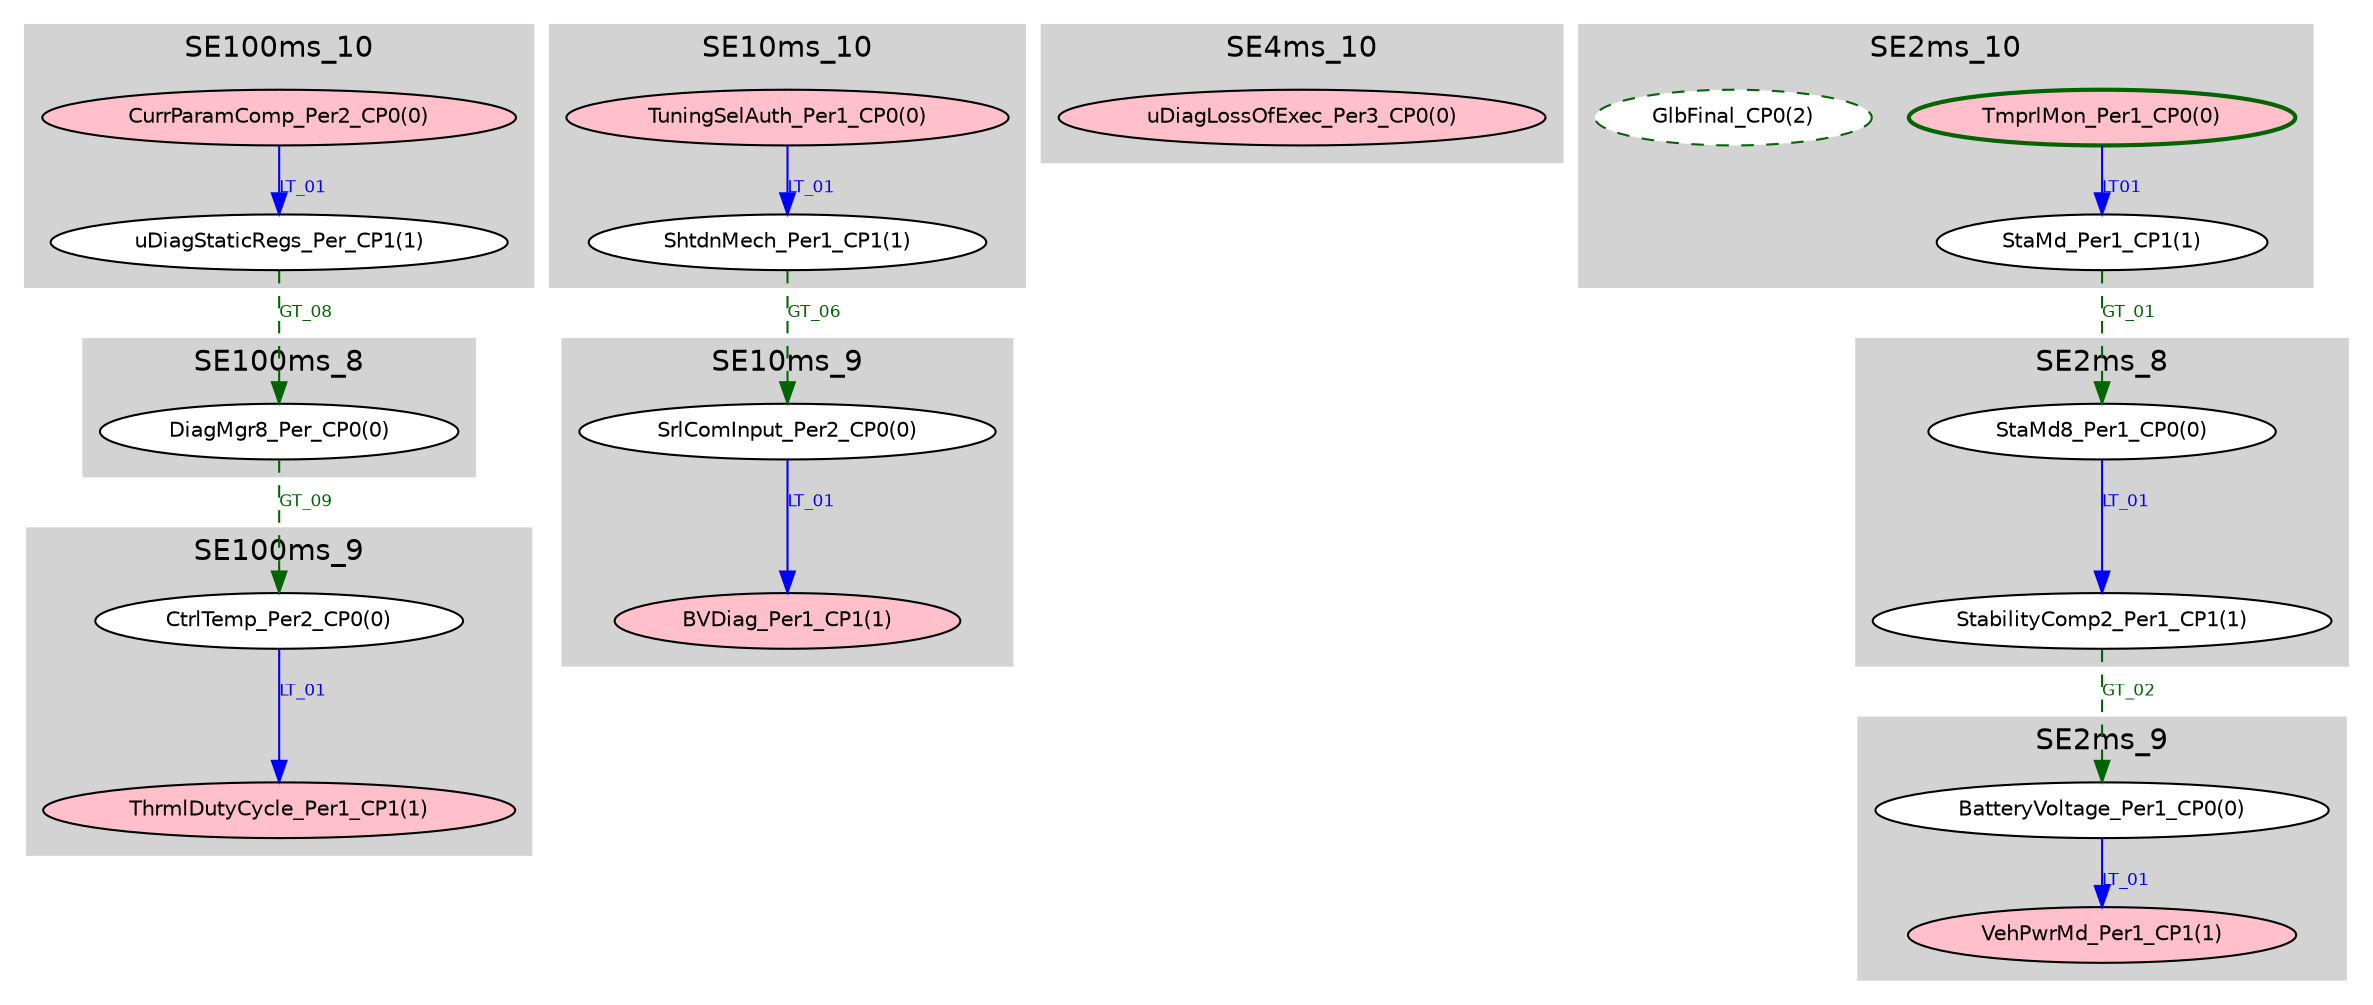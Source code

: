 
/* Version Control:
 * Date Created:      Fri Sep  21 08:20:17 2012
 * %version:          1 %
 * %derived_by:       czgng4 %
 * %date_modified:    Mon Jul 29 09:34:34 2013 %
 *---------------------------------------------------------------------------------------------------------------------
 * Date      Rev      Author         Change Description                                                        SCR #
 * -------   -------  --------  ---------------------------------------------------------------------------  ----------
 * 09/03/11   1       JJW       Initial template creation
 * 09/27/12   2       JJW       Addition of Global transition vector generation
 * 01/04/13   3       JJW       Addition of Global transition Inital/Final style generation and outlines to all nodes
 *								Updated generation looping process to ensure all checkpoint nodes are defined, regardless
 *                              of whether they are used in a transition.
 */
digraph G {
/* Specify a drawing size for 11x17 paper with 0.5 in margins */
page="11,16";
ranksep="0.2"; /* Reduce the separation between entities from default to reduce drawing size */



/* Supervised Entities */
	subgraph cluster_0 {
		style=filled;
		color=lightgrey;
		fontname=Helvetica
		node [height=0.3, fontname=Helvetica, fontcolor=black, fontsize=10];
		edge [color=blue, fontname=Helvetica, fontcolor=blue, fontsize=8];
	/* Checkpoint nodes and formatting */
				"CtrlTemp_Per2_CP0(0)" [fillcolor=white, style=filled]/* Checkpoint */
				"ThrmlDutyCycle_Per1_CP1(1)" [fillcolor=pink, style=filled]/* Checkpoint */
		/* Local transition vectors */
				"CtrlTemp_Per2_CP0(0)" -> "ThrmlDutyCycle_Per1_CP1(1)" [ label="LT_01" ];
		label = "SE100ms_9";
	}
	subgraph cluster_1 {
		style=filled;
		color=lightgrey;
		fontname=Helvetica
		node [height=0.3, fontname=Helvetica, fontcolor=black, fontsize=10];
		edge [color=blue, fontname=Helvetica, fontcolor=blue, fontsize=8];
	/* Checkpoint nodes and formatting */
				"CurrParamComp_Per2_CP0(0)" [fillcolor=pink, style=filled]/* Checkpoint */
				"uDiagStaticRegs_Per_CP1(1)" [fillcolor=white, style=filled]/* Checkpoint */
		/* Local transition vectors */
				"CurrParamComp_Per2_CP0(0)" -> "uDiagStaticRegs_Per_CP1(1)" [ label="LT_01" ];
		label = "SE100ms_10";
	}
	subgraph cluster_2 {
		style=filled;
		color=lightgrey;
		fontname=Helvetica
		node [height=0.3, fontname=Helvetica, fontcolor=black, fontsize=10];
		edge [color=blue, fontname=Helvetica, fontcolor=blue, fontsize=8];
	/* Checkpoint nodes and formatting */
				"DiagMgr8_Per_CP0(0)" [fillcolor=white, style=filled]/* Checkpoint */
		/* Local transition vectors */
		label = "SE100ms_8";
	}
	subgraph cluster_3 {
		style=filled;
		color=lightgrey;
		fontname=Helvetica
		node [height=0.3, fontname=Helvetica, fontcolor=black, fontsize=10];
		edge [color=blue, fontname=Helvetica, fontcolor=blue, fontsize=8];
	/* Checkpoint nodes and formatting */
				"TuningSelAuth_Per1_CP0(0)" [fillcolor=pink, style=filled]/* Checkpoint */
				"ShtdnMech_Per1_CP1(1)" [fillcolor=white, style=filled]/* Checkpoint */
		/* Local transition vectors */
				"TuningSelAuth_Per1_CP0(0)" -> "ShtdnMech_Per1_CP1(1)" [ label="LT_01" ];
		label = "SE10ms_10";
	}
	subgraph cluster_4 {
		style=filled;
		color=lightgrey;
		fontname=Helvetica
		node [height=0.3, fontname=Helvetica, fontcolor=black, fontsize=10];
		edge [color=blue, fontname=Helvetica, fontcolor=blue, fontsize=8];
	/* Checkpoint nodes and formatting */
				"SrlComInput_Per2_CP0(0)" [fillcolor=white, style=filled]/* Checkpoint */
				"BVDiag_Per1_CP1(1)" [fillcolor=pink, style=filled]/* Checkpoint */
		/* Local transition vectors */
				"SrlComInput_Per2_CP0(0)" -> "BVDiag_Per1_CP1(1)" [ label="LT_01" ];
		label = "SE10ms_9";
	}
	subgraph cluster_5 {
		style=filled;
		color=lightgrey;
		fontname=Helvetica
		node [height=0.3, fontname=Helvetica, fontcolor=black, fontsize=10];
		edge [color=blue, fontname=Helvetica, fontcolor=blue, fontsize=8];
	/* Checkpoint nodes and formatting */
				"uDiagLossOfExec_Per3_CP0(0)" [fillcolor=pink, style=filled]/* Checkpoint */
		/* Local transition vectors */
		label = "SE4ms_10";
	}
	subgraph cluster_6 {
		style=filled;
		color=lightgrey;
		fontname=Helvetica
		node [height=0.3, fontname=Helvetica, fontcolor=black, fontsize=10];
		edge [color=blue, fontname=Helvetica, fontcolor=blue, fontsize=8];
	/* Checkpoint nodes and formatting */
				"TmprlMon_Per1_CP0(0)" [fillcolor=pink, style="filled,bold" color=darkgreen]/* Checkpoint */
				"StaMd_Per1_CP1(1)" [fillcolor=white, style=filled]/* Checkpoint */
				"GlbFinal_CP0(2)" [fillcolor=white, style="filled,dashed" color=darkgreen]/* Checkpoint */
		/* Local transition vectors */
				"TmprlMon_Per1_CP0(0)" -> "StaMd_Per1_CP1(1)" [ label="LT01" ];
		label = "SE2ms_10";
	}
	subgraph cluster_7 {
		style=filled;
		color=lightgrey;
		fontname=Helvetica
		node [height=0.3, fontname=Helvetica, fontcolor=black, fontsize=10];
		edge [color=blue, fontname=Helvetica, fontcolor=blue, fontsize=8];
	/* Checkpoint nodes and formatting */
				"BatteryVoltage_Per1_CP0(0)" [fillcolor=white, style=filled]/* Checkpoint */
				"VehPwrMd_Per1_CP1(1)" [fillcolor=pink, style=filled]/* Checkpoint */
		/* Local transition vectors */
				"BatteryVoltage_Per1_CP0(0)" -> "VehPwrMd_Per1_CP1(1)" [ label="LT_01" ];
		label = "SE2ms_9";
	}
	subgraph cluster_8 {
		style=filled;
		color=lightgrey;
		fontname=Helvetica
		node [height=0.3, fontname=Helvetica, fontcolor=black, fontsize=10];
		edge [color=blue, fontname=Helvetica, fontcolor=blue, fontsize=8];
	/* Checkpoint nodes and formatting */
				"StaMd8_Per1_CP0(0)" [fillcolor=white, style=filled]/* Checkpoint */
				"StabilityComp2_Per1_CP1(1)" [fillcolor=white, style=filled]/* Checkpoint */
		/* Local transition vectors */
				"StaMd8_Per1_CP0(0)" -> "StabilityComp2_Per1_CP1(1)" [ label="LT_01" ];
		label = "SE2ms_8";
	}
/* Global Transition Vectors */
		fontname=Helvetica
		edge [color=darkgreen, style=dashed, fontname=Helvetica, fontcolor=darkgreen, fontsize=8];
/* WdgMConfigSet - WdgM_Runtime */
	/* WdgMMode - WdgMMode */
		/* WdgMGlobalTransition - WdgMProgramFlowSupervision */
			"StaMd_Per1_CP1(1)" -> "StaMd8_Per1_CP0(0)" [ label="GT_01" ];
			"StabilityComp2_Per1_CP1(1)" -> "BatteryVoltage_Per1_CP0(0)" [ label="GT_02" ];
			"ShtdnMech_Per1_CP1(1)" -> "SrlComInput_Per2_CP0(0)" [ label="GT_06" ];
			"uDiagStaticRegs_Per_CP1(1)" -> "DiagMgr8_Per_CP0(0)" [ label="GT_08" ];
			"DiagMgr8_Per_CP0(0)" -> "CtrlTemp_Per2_CP0(0)" [ label="GT_09" ];


}